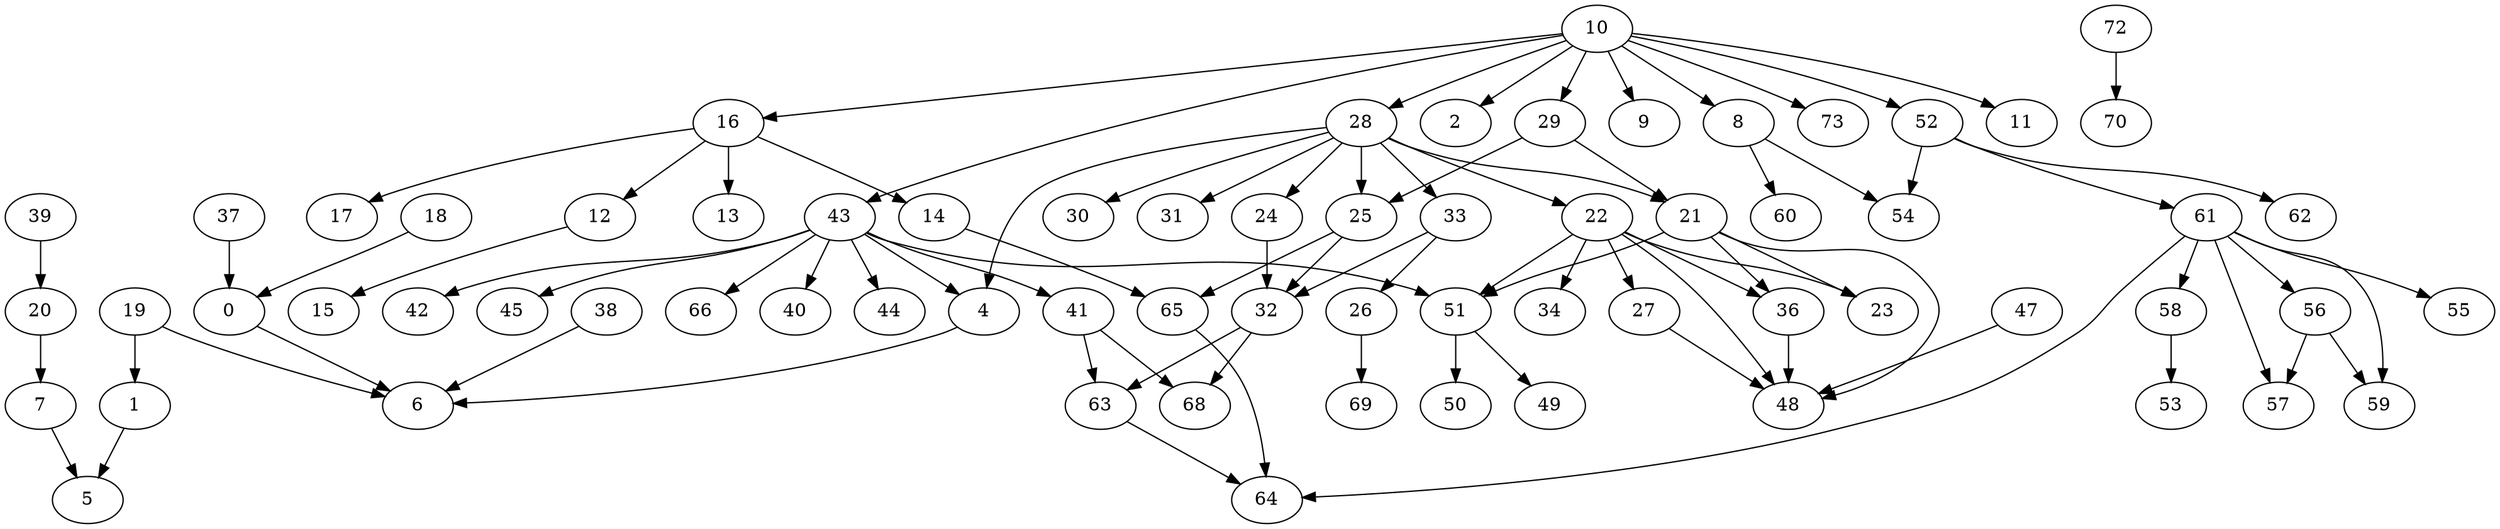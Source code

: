 // 0:authentication.py(/mnt/datacore/projects/ideaseed/ideaseed.Cache.__init__)
// 1:authentication.py(/mnt/datacore/projects/ideaseed/ideaseed.Cache.clear)
// 2:authentication.py(/mnt/datacore/projects/ideaseed/ideaseed.Cache.clear_all)
// 3:authentication.py(/mnt/datacore/projects/ideaseed/ideaseed.Cache.create)
// 4:authentication.py(/mnt/datacore/projects/ideaseed/ideaseed.Cache.login)
// 5:authentication.py(/mnt/datacore/projects/ideaseed/ideaseed.Cache.modify)
// 6:authentication.py(/mnt/datacore/projects/ideaseed/ideaseed.Cache.read)
// 7:authentication.py(/mnt/datacore/projects/ideaseed/ideaseed.Cache.write)
// 8:cli.py(/mnt/datacore/projects/ideaseed/ideaseed.check_for_updates)
// 9:cli.py(/mnt/datacore/projects/ideaseed/ideaseed.flags_to_args)
// 10:cli.py(/mnt/datacore/projects/ideaseed/ideaseed.run)
// 11:cli.py(/mnt/datacore/projects/ideaseed/ideaseed.validate_tag_color)
// 12:config_wizard.py(/mnt/datacore/projects/ideaseed/ideaseed.get_alias_command)
// 13:config_wizard.py(/mnt/datacore/projects/ideaseed/ideaseed.get_shell_name)
// 14:config_wizard.py(/mnt/datacore/projects/ideaseed/ideaseed.prompt_for_settings)
// 15:config_wizard.py(/mnt/datacore/projects/ideaseed/ideaseed.reverse_docopt)
// 16:config_wizard.py(/mnt/datacore/projects/ideaseed/ideaseed.run)
// 17:config_wizard.py(/mnt/datacore/projects/ideaseed/ideaseed.write_alias_to_rc_file)
// 18:github_cards.py(/mnt/datacore/projects/ideaseed/ideaseed.AuthCache.__init__)
// 19:github_cards.py(/mnt/datacore/projects/ideaseed/ideaseed.AuthCache.login_from_cache)
// 20:github_cards.py(/mnt/datacore/projects/ideaseed/ideaseed.AuthCache.login_manually)
// 21:github_cards.py(/mnt/datacore/projects/ideaseed/ideaseed.create_and_show_github_card)
// 22:github_cards.py(/mnt/datacore/projects/ideaseed/ideaseed.create_and_show_issue)
// 23:github_cards.py(/mnt/datacore/projects/ideaseed/ideaseed.get_card_title)
// 24:github_cards.py(/mnt/datacore/projects/ideaseed/ideaseed.get_milestone_from_name)
// 25:github_cards.py(/mnt/datacore/projects/ideaseed/ideaseed.get_project_and_column)
// 26:github_cards.py(/mnt/datacore/projects/ideaseed/ideaseed.interactively_create_label)
// 27:github_cards.py(/mnt/datacore/projects/ideaseed/ideaseed.linkify_github_username)
// 28:github_cards.py(/mnt/datacore/projects/ideaseed/ideaseed.push_to_repo)
// 29:github_cards.py(/mnt/datacore/projects/ideaseed/ideaseed.push_to_user)
// 30:github_cards.py(/mnt/datacore/projects/ideaseed/ideaseed.resolve_defaults)
// 31:github_cards.py(/mnt/datacore/projects/ideaseed/ideaseed.resolve_self_repository_shorthand)
// 32:github_cards.py(/mnt/datacore/projects/ideaseed/ideaseed.search_for_object)
// 33:github_cards.py(/mnt/datacore/projects/ideaseed/ideaseed.tag_names_to_labels)
// 34:github_cards.py(/mnt/datacore/projects/ideaseed/ideaseed.to_ui_label)
// 35:github_cards.py(/mnt/datacore/projects/ideaseed/ideaseed.validate_label_color)
// 36:github_cards.py(/mnt/datacore/projects/ideaseed/ideaseed.with_link)
// 37:gkeep.py(/mnt/datacore/projects/ideaseed/ideaseed.AuthCache.__init__)
// 38:gkeep.py(/mnt/datacore/projects/ideaseed/ideaseed.AuthCache.login_from_cache)
// 39:gkeep.py(/mnt/datacore/projects/ideaseed/ideaseed.AuthCache.login_manually)
// 40:gkeep.py(/mnt/datacore/projects/ideaseed/ideaseed.create_card)
// 41:gkeep.py(/mnt/datacore/projects/ideaseed/ideaseed.find_and_create_labels)
// 42:gkeep.py(/mnt/datacore/projects/ideaseed/ideaseed.handle_api_errors)
// 43:gkeep.py(/mnt/datacore/projects/ideaseed/ideaseed.push_to_gkeep)
// 44:gkeep.py(/mnt/datacore/projects/ideaseed/ideaseed.to_rich_color)
// 45:gkeep.py(/mnt/datacore/projects/ideaseed/ideaseed.to_ui_label)
// 46:ui.py(/mnt/datacore/projects/ideaseed/ideaseed.FramelessCodeBlock.__rich_console__)
// 47:ui.py(/mnt/datacore/projects/ideaseed/ideaseed.Label.__str__)
// 48:ui.py(/mnt/datacore/projects/ideaseed/ideaseed.href)
// 49:ui.py(/mnt/datacore/projects/ideaseed/ideaseed.make_card)
// 50:ui.py(/mnt/datacore/projects/ideaseed/ideaseed.make_listing)
// 51:ui.py(/mnt/datacore/projects/ideaseed/ideaseed.show)
// 52:update_checker.py(/mnt/datacore/projects/ideaseed/ideaseed.check_and_prompt)
// 53:update_checker.py(/mnt/datacore/projects/ideaseed/ideaseed.get_changelog_heading_anchor)
// 54:update_checker.py(/mnt/datacore/projects/ideaseed/ideaseed.get_latest_version)
// 55:update_checker.py(/mnt/datacore/projects/ideaseed/ideaseed.get_release_notes)
// 56:update_checker.py(/mnt/datacore/projects/ideaseed/ideaseed.get_release_notes_between_versions)
// 57:update_checker.py(/mnt/datacore/projects/ideaseed/ideaseed.get_release_notes_for_version)
// 58:update_checker.py(/mnt/datacore/projects/ideaseed/ideaseed.get_release_notes_link)
// 59:update_checker.py(/mnt/datacore/projects/ideaseed/ideaseed.get_versions_list_from_release_notes)
// 60:update_checker.py(/mnt/datacore/projects/ideaseed/ideaseed.notification)
// 61:update_checker.py(/mnt/datacore/projects/ideaseed/ideaseed.prompt)
// 62:update_checker.py(/mnt/datacore/projects/ideaseed/ideaseed.upgrade)
// 63:utils.py(/mnt/datacore/projects/ideaseed/ideaseed.answered_yes_to)
// 64:utils.py(/mnt/datacore/projects/ideaseed/ideaseed.ask)
// 65:utils.py(/mnt/datacore/projects/ideaseed/ideaseed.ask_text)
// 66:utils.py(/mnt/datacore/projects/ideaseed/ideaseed.case_insensitive_find)
// 67:utils.py(/mnt/datacore/projects/ideaseed/ideaseed.english_join)
// 68:utils.py(/mnt/datacore/projects/ideaseed/ideaseed.error_message_no_object_found)
// 69:utils.py(/mnt/datacore/projects/ideaseed/ideaseed.get_random_color_hexstring)
// 70:utils.py(/mnt/datacore/projects/ideaseed/ideaseed.hex_to_rgb)
// 71:utils.py(/mnt/datacore/projects/ideaseed/ideaseed.print_dry_run)
// 72:utils.py(/mnt/datacore/projects/ideaseed/ideaseed.readable_on)
// 73:utils.py(/mnt/datacore/projects/ideaseed/ideaseed.remove_duplicates_in_list_of_dict)
digraph
{
	21 -> 36;
	39 -> 20;
	36 -> 48;
	38 -> 6;
	10 -> 16;
	25 -> 65;
	41 -> 63;
	7 -> 5;
	37 -> 0;
	63 -> 64;
	22 -> 36;
	8 -> 54;
	20 -> 7;
	27 -> 48;
	56 -> 59;
	43 -> 40;
	22 -> 51;
	10 -> 2;
	21 -> 23;
	72 -> 70;
	43 -> 44;
	43 -> 41;
	43 -> 42;
	10 -> 28;
	10 -> 9;
	10 -> 8;
	19 -> 1;
	10 -> 29;
	58 -> 53;
	26 -> 69;
	29 -> 25;
	0 -> 6;
	10 -> 73;
	12 -> 15;
	24 -> 32;
	22 -> 48;
	61 -> 64;
	29 -> 21;
	8 -> 60;
	18 -> 0;
	28 -> 21;
	43 -> 51;
	22 -> 23;
	14 -> 65;
	43 -> 4;
	51 -> 50;
	28 -> 24;
	52 -> 54;
	28 -> 25;
	28 -> 22;
	1 -> 5;
	52 -> 61;
	51 -> 49;
	47 -> 48;
	52 -> 62;
	19 -> 6;
	10 -> 43;
	61 -> 57;
	61 -> 56;
	61 -> 59;
	43 -> 45;
	61 -> 58;
	61 -> 55;
	32 -> 68;
	28 -> 31;
	56 -> 57;
	28 -> 4;
	28 -> 30;
	32 -> 63;
	43 -> 66;
	22 -> 34;
	21 -> 48;
	33 -> 32;
	65 -> 64;
	25 -> 32;
	28 -> 33;
	41 -> 68;
	10 -> 52;
	10 -> 11;
	33 -> 26;
	16 -> 17;
	16 -> 14;
	22 -> 27;
	16 -> 12;
	16 -> 13;
	4 -> 6;
	21 -> 51;
}
